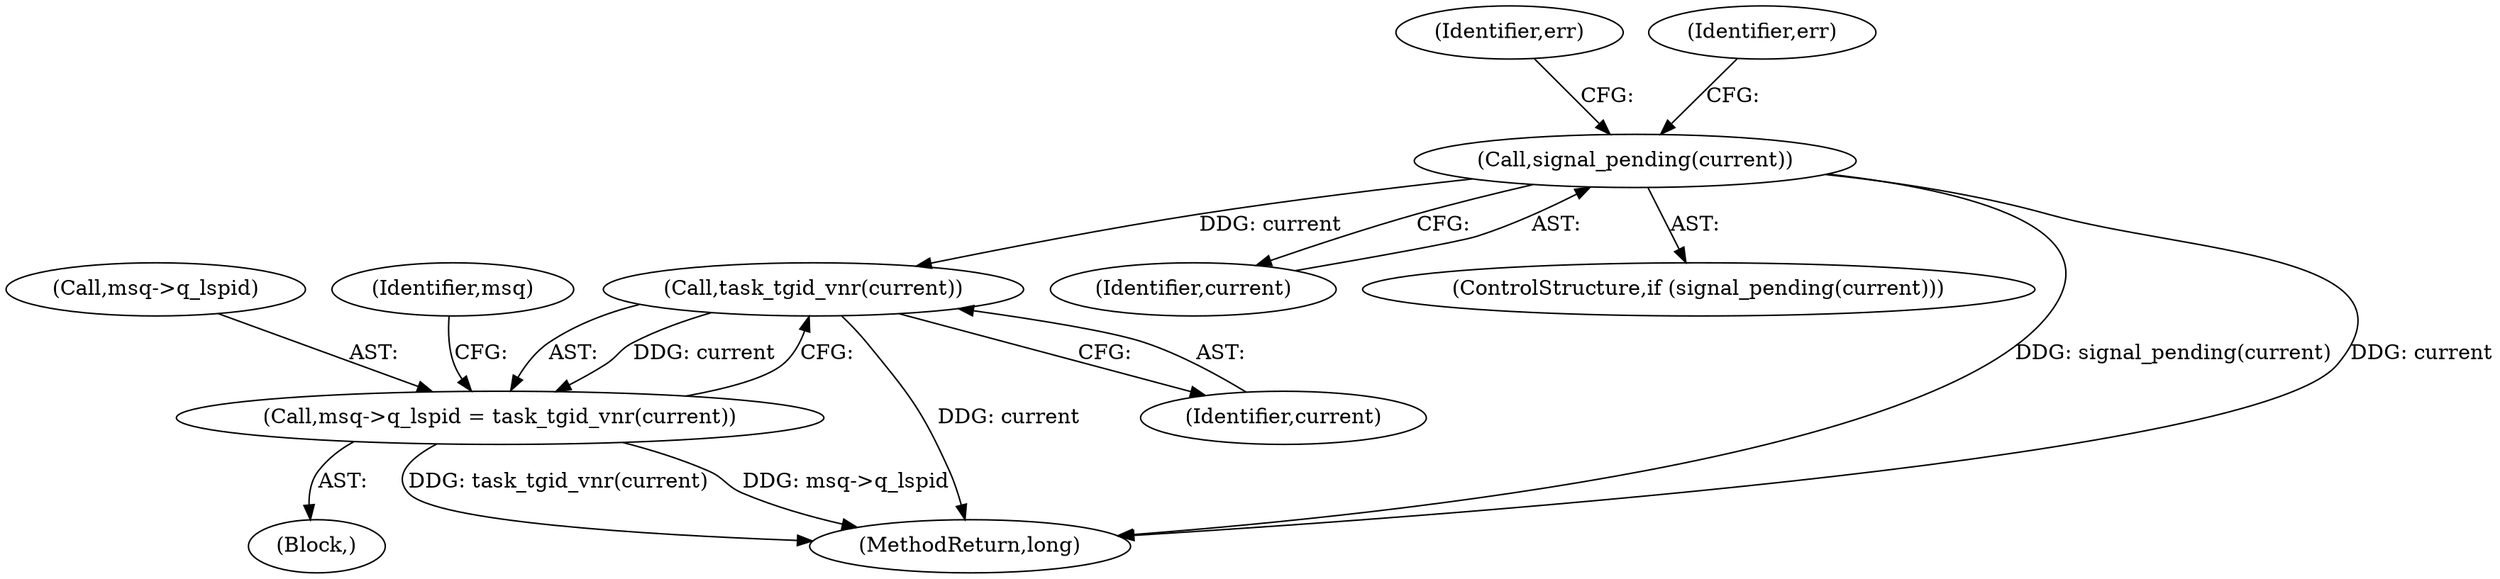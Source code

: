 digraph "0_linux_6062a8dc0517bce23e3c2f7d2fea5e22411269a3@API" {
"1000278" [label="(Call,signal_pending(current))"];
"1000290" [label="(Call,task_tgid_vnr(current))"];
"1000286" [label="(Call,msq->q_lspid = task_tgid_vnr(current))"];
"1000278" [label="(Call,signal_pending(current))"];
"1000279" [label="(Identifier,current)"];
"1000277" [label="(ControlStructure,if (signal_pending(current)))"];
"1000287" [label="(Call,msq->q_lspid)"];
"1000286" [label="(Call,msq->q_lspid = task_tgid_vnr(current))"];
"1000185" [label="(Identifier,err)"];
"1000290" [label="(Call,task_tgid_vnr(current))"];
"1000282" [label="(Identifier,err)"];
"1000108" [label="(Block,)"];
"1000294" [label="(Identifier,msq)"];
"1000350" [label="(MethodReturn,long)"];
"1000291" [label="(Identifier,current)"];
"1000278" -> "1000277"  [label="AST: "];
"1000278" -> "1000279"  [label="CFG: "];
"1000279" -> "1000278"  [label="AST: "];
"1000185" -> "1000278"  [label="CFG: "];
"1000282" -> "1000278"  [label="CFG: "];
"1000278" -> "1000350"  [label="DDG: signal_pending(current)"];
"1000278" -> "1000350"  [label="DDG: current"];
"1000278" -> "1000290"  [label="DDG: current"];
"1000290" -> "1000286"  [label="AST: "];
"1000290" -> "1000291"  [label="CFG: "];
"1000291" -> "1000290"  [label="AST: "];
"1000286" -> "1000290"  [label="CFG: "];
"1000290" -> "1000350"  [label="DDG: current"];
"1000290" -> "1000286"  [label="DDG: current"];
"1000286" -> "1000108"  [label="AST: "];
"1000287" -> "1000286"  [label="AST: "];
"1000294" -> "1000286"  [label="CFG: "];
"1000286" -> "1000350"  [label="DDG: task_tgid_vnr(current)"];
"1000286" -> "1000350"  [label="DDG: msq->q_lspid"];
}
